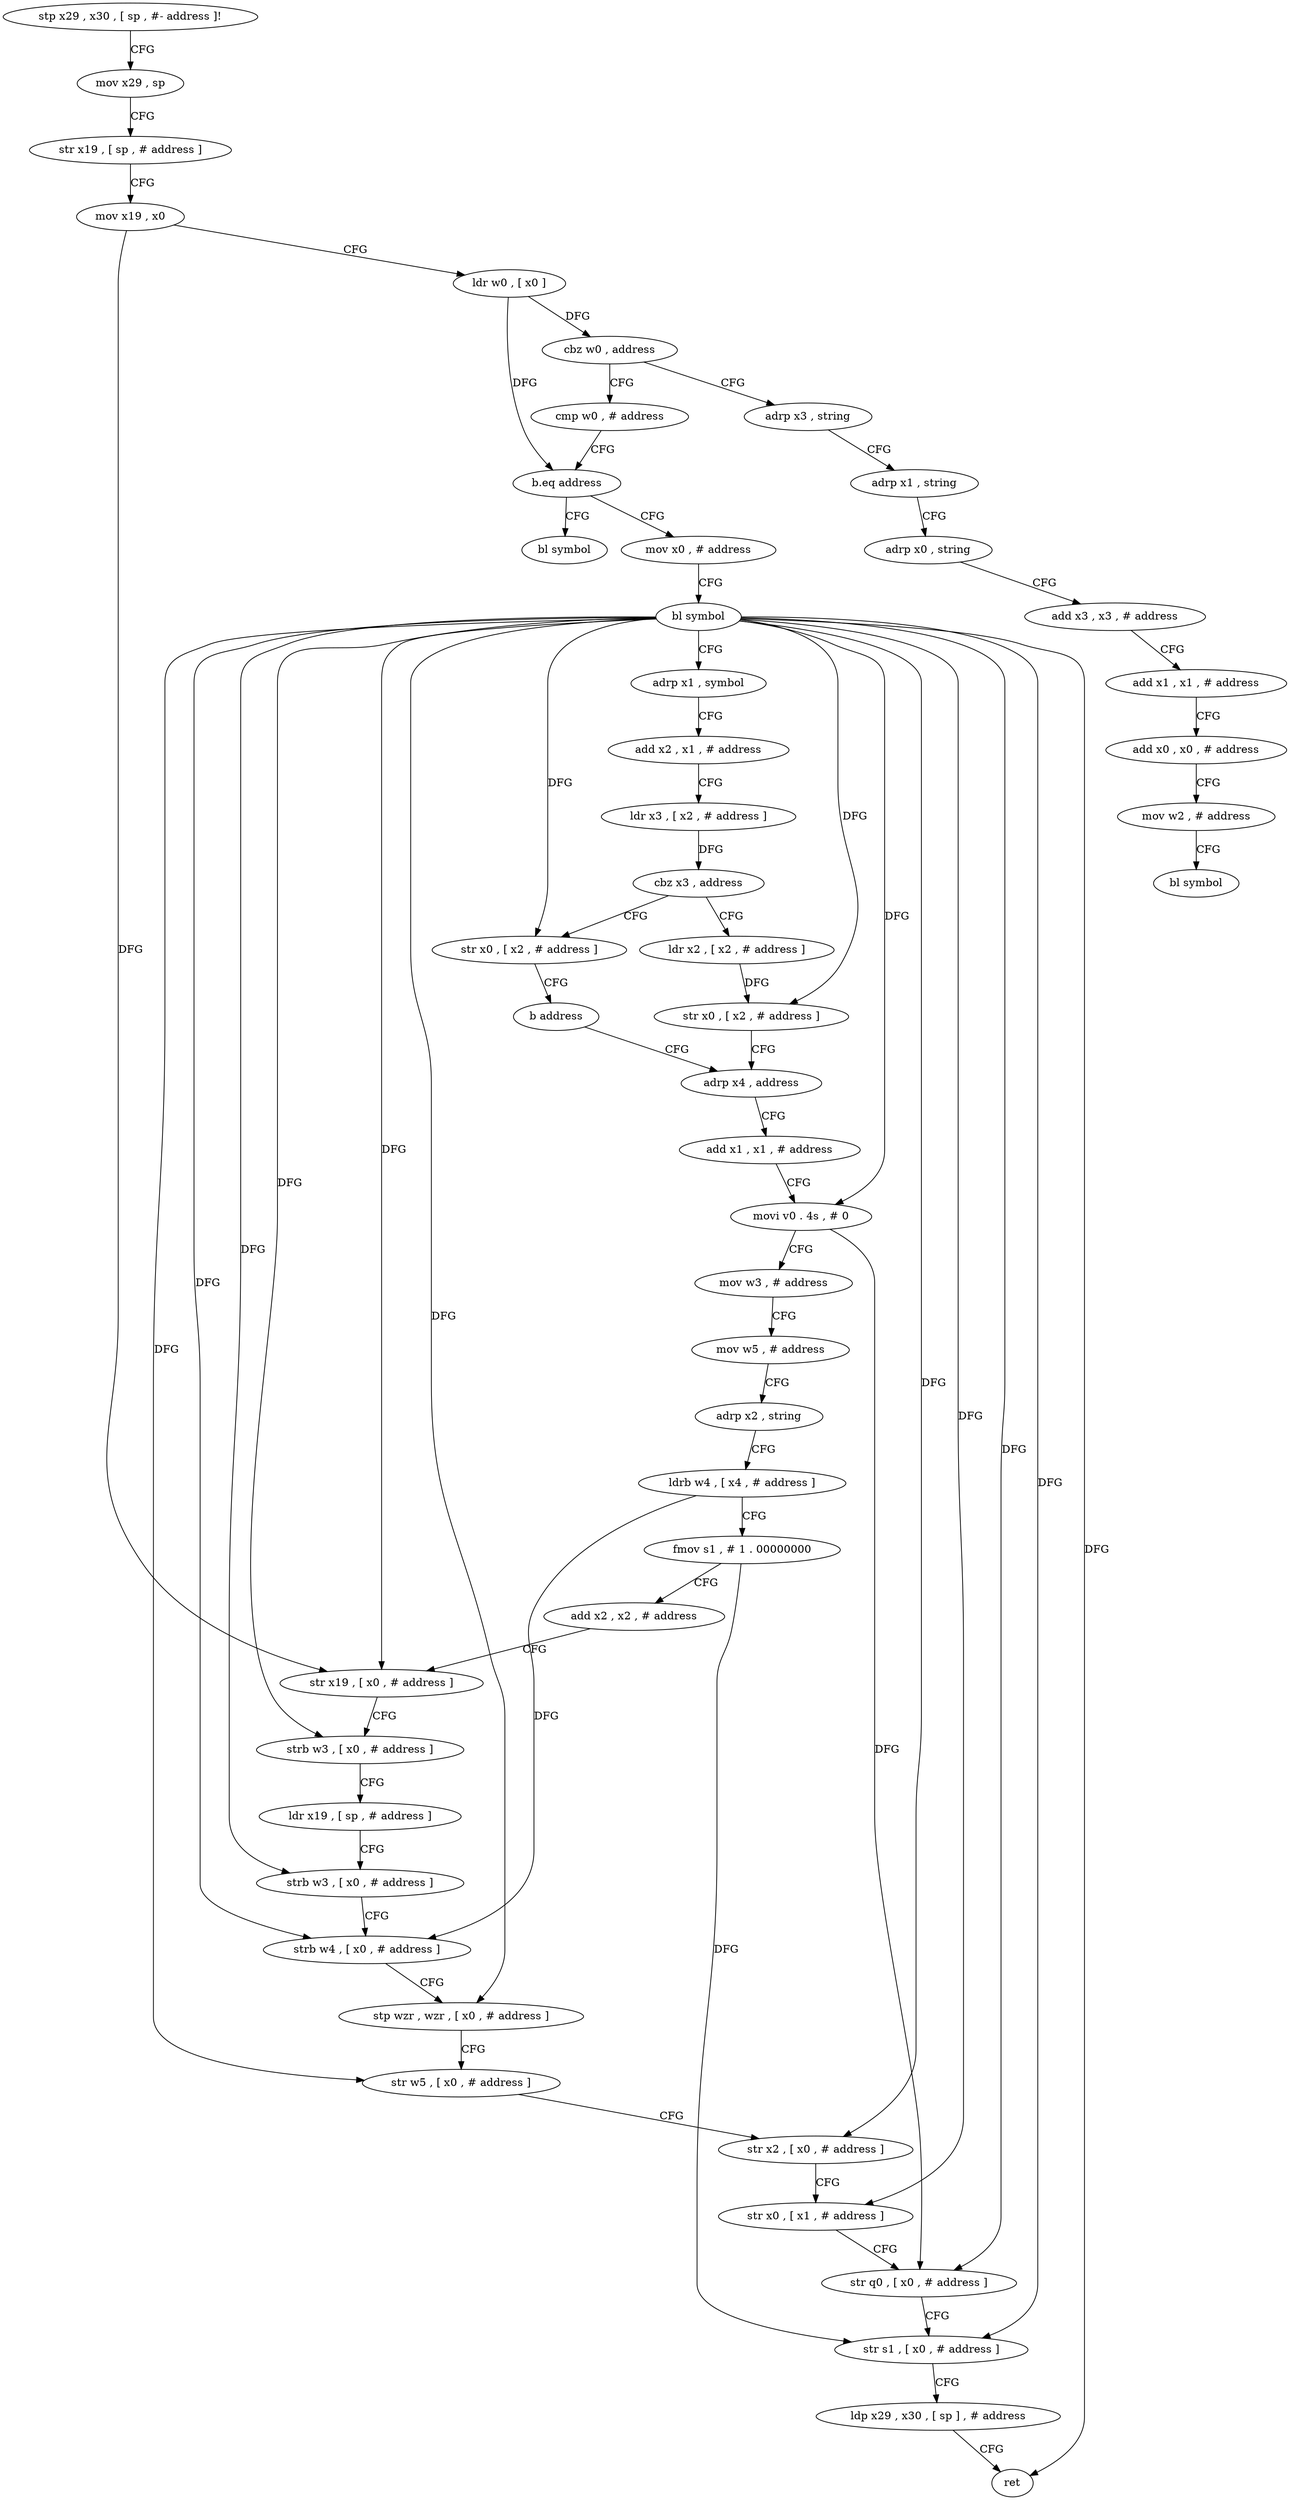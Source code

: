 digraph "func" {
"4231144" [label = "stp x29 , x30 , [ sp , #- address ]!" ]
"4231148" [label = "mov x29 , sp" ]
"4231152" [label = "str x19 , [ sp , # address ]" ]
"4231156" [label = "mov x19 , x0" ]
"4231160" [label = "ldr w0 , [ x0 ]" ]
"4231164" [label = "cbz w0 , address" ]
"4231304" [label = "adrp x3 , string" ]
"4231168" [label = "cmp w0 , # address" ]
"4231308" [label = "adrp x1 , string" ]
"4231312" [label = "adrp x0 , string" ]
"4231316" [label = "add x3 , x3 , # address" ]
"4231320" [label = "add x1 , x1 , # address" ]
"4231324" [label = "add x0 , x0 , # address" ]
"4231328" [label = "mov w2 , # address" ]
"4231332" [label = "bl symbol" ]
"4231172" [label = "b.eq address" ]
"4231336" [label = "bl symbol" ]
"4231176" [label = "mov x0 , # address" ]
"4231180" [label = "bl symbol" ]
"4231184" [label = "adrp x1 , symbol" ]
"4231188" [label = "add x2 , x1 , # address" ]
"4231192" [label = "ldr x3 , [ x2 , # address ]" ]
"4231196" [label = "cbz x3 , address" ]
"4231296" [label = "str x0 , [ x2 , # address ]" ]
"4231200" [label = "ldr x2 , [ x2 , # address ]" ]
"4231300" [label = "b address" ]
"4231208" [label = "adrp x4 , address" ]
"4231204" [label = "str x0 , [ x2 , # address ]" ]
"4231212" [label = "add x1 , x1 , # address" ]
"4231216" [label = "movi v0 . 4s , # 0" ]
"4231220" [label = "mov w3 , # address" ]
"4231224" [label = "mov w5 , # address" ]
"4231228" [label = "adrp x2 , string" ]
"4231232" [label = "ldrb w4 , [ x4 , # address ]" ]
"4231236" [label = "fmov s1 , # 1 . 00000000" ]
"4231240" [label = "add x2 , x2 , # address" ]
"4231244" [label = "str x19 , [ x0 , # address ]" ]
"4231248" [label = "strb w3 , [ x0 , # address ]" ]
"4231252" [label = "ldr x19 , [ sp , # address ]" ]
"4231256" [label = "strb w3 , [ x0 , # address ]" ]
"4231260" [label = "strb w4 , [ x0 , # address ]" ]
"4231264" [label = "stp wzr , wzr , [ x0 , # address ]" ]
"4231268" [label = "str w5 , [ x0 , # address ]" ]
"4231272" [label = "str x2 , [ x0 , # address ]" ]
"4231276" [label = "str x0 , [ x1 , # address ]" ]
"4231280" [label = "str q0 , [ x0 , # address ]" ]
"4231284" [label = "str s1 , [ x0 , # address ]" ]
"4231288" [label = "ldp x29 , x30 , [ sp ] , # address" ]
"4231292" [label = "ret" ]
"4231144" -> "4231148" [ label = "CFG" ]
"4231148" -> "4231152" [ label = "CFG" ]
"4231152" -> "4231156" [ label = "CFG" ]
"4231156" -> "4231160" [ label = "CFG" ]
"4231156" -> "4231244" [ label = "DFG" ]
"4231160" -> "4231164" [ label = "DFG" ]
"4231160" -> "4231172" [ label = "DFG" ]
"4231164" -> "4231304" [ label = "CFG" ]
"4231164" -> "4231168" [ label = "CFG" ]
"4231304" -> "4231308" [ label = "CFG" ]
"4231168" -> "4231172" [ label = "CFG" ]
"4231308" -> "4231312" [ label = "CFG" ]
"4231312" -> "4231316" [ label = "CFG" ]
"4231316" -> "4231320" [ label = "CFG" ]
"4231320" -> "4231324" [ label = "CFG" ]
"4231324" -> "4231328" [ label = "CFG" ]
"4231328" -> "4231332" [ label = "CFG" ]
"4231172" -> "4231336" [ label = "CFG" ]
"4231172" -> "4231176" [ label = "CFG" ]
"4231176" -> "4231180" [ label = "CFG" ]
"4231180" -> "4231184" [ label = "CFG" ]
"4231180" -> "4231296" [ label = "DFG" ]
"4231180" -> "4231204" [ label = "DFG" ]
"4231180" -> "4231244" [ label = "DFG" ]
"4231180" -> "4231248" [ label = "DFG" ]
"4231180" -> "4231256" [ label = "DFG" ]
"4231180" -> "4231260" [ label = "DFG" ]
"4231180" -> "4231264" [ label = "DFG" ]
"4231180" -> "4231268" [ label = "DFG" ]
"4231180" -> "4231272" [ label = "DFG" ]
"4231180" -> "4231276" [ label = "DFG" ]
"4231180" -> "4231280" [ label = "DFG" ]
"4231180" -> "4231284" [ label = "DFG" ]
"4231180" -> "4231292" [ label = "DFG" ]
"4231180" -> "4231216" [ label = "DFG" ]
"4231184" -> "4231188" [ label = "CFG" ]
"4231188" -> "4231192" [ label = "CFG" ]
"4231192" -> "4231196" [ label = "DFG" ]
"4231196" -> "4231296" [ label = "CFG" ]
"4231196" -> "4231200" [ label = "CFG" ]
"4231296" -> "4231300" [ label = "CFG" ]
"4231200" -> "4231204" [ label = "DFG" ]
"4231300" -> "4231208" [ label = "CFG" ]
"4231208" -> "4231212" [ label = "CFG" ]
"4231204" -> "4231208" [ label = "CFG" ]
"4231212" -> "4231216" [ label = "CFG" ]
"4231216" -> "4231220" [ label = "CFG" ]
"4231216" -> "4231280" [ label = "DFG" ]
"4231220" -> "4231224" [ label = "CFG" ]
"4231224" -> "4231228" [ label = "CFG" ]
"4231228" -> "4231232" [ label = "CFG" ]
"4231232" -> "4231236" [ label = "CFG" ]
"4231232" -> "4231260" [ label = "DFG" ]
"4231236" -> "4231240" [ label = "CFG" ]
"4231236" -> "4231284" [ label = "DFG" ]
"4231240" -> "4231244" [ label = "CFG" ]
"4231244" -> "4231248" [ label = "CFG" ]
"4231248" -> "4231252" [ label = "CFG" ]
"4231252" -> "4231256" [ label = "CFG" ]
"4231256" -> "4231260" [ label = "CFG" ]
"4231260" -> "4231264" [ label = "CFG" ]
"4231264" -> "4231268" [ label = "CFG" ]
"4231268" -> "4231272" [ label = "CFG" ]
"4231272" -> "4231276" [ label = "CFG" ]
"4231276" -> "4231280" [ label = "CFG" ]
"4231280" -> "4231284" [ label = "CFG" ]
"4231284" -> "4231288" [ label = "CFG" ]
"4231288" -> "4231292" [ label = "CFG" ]
}
